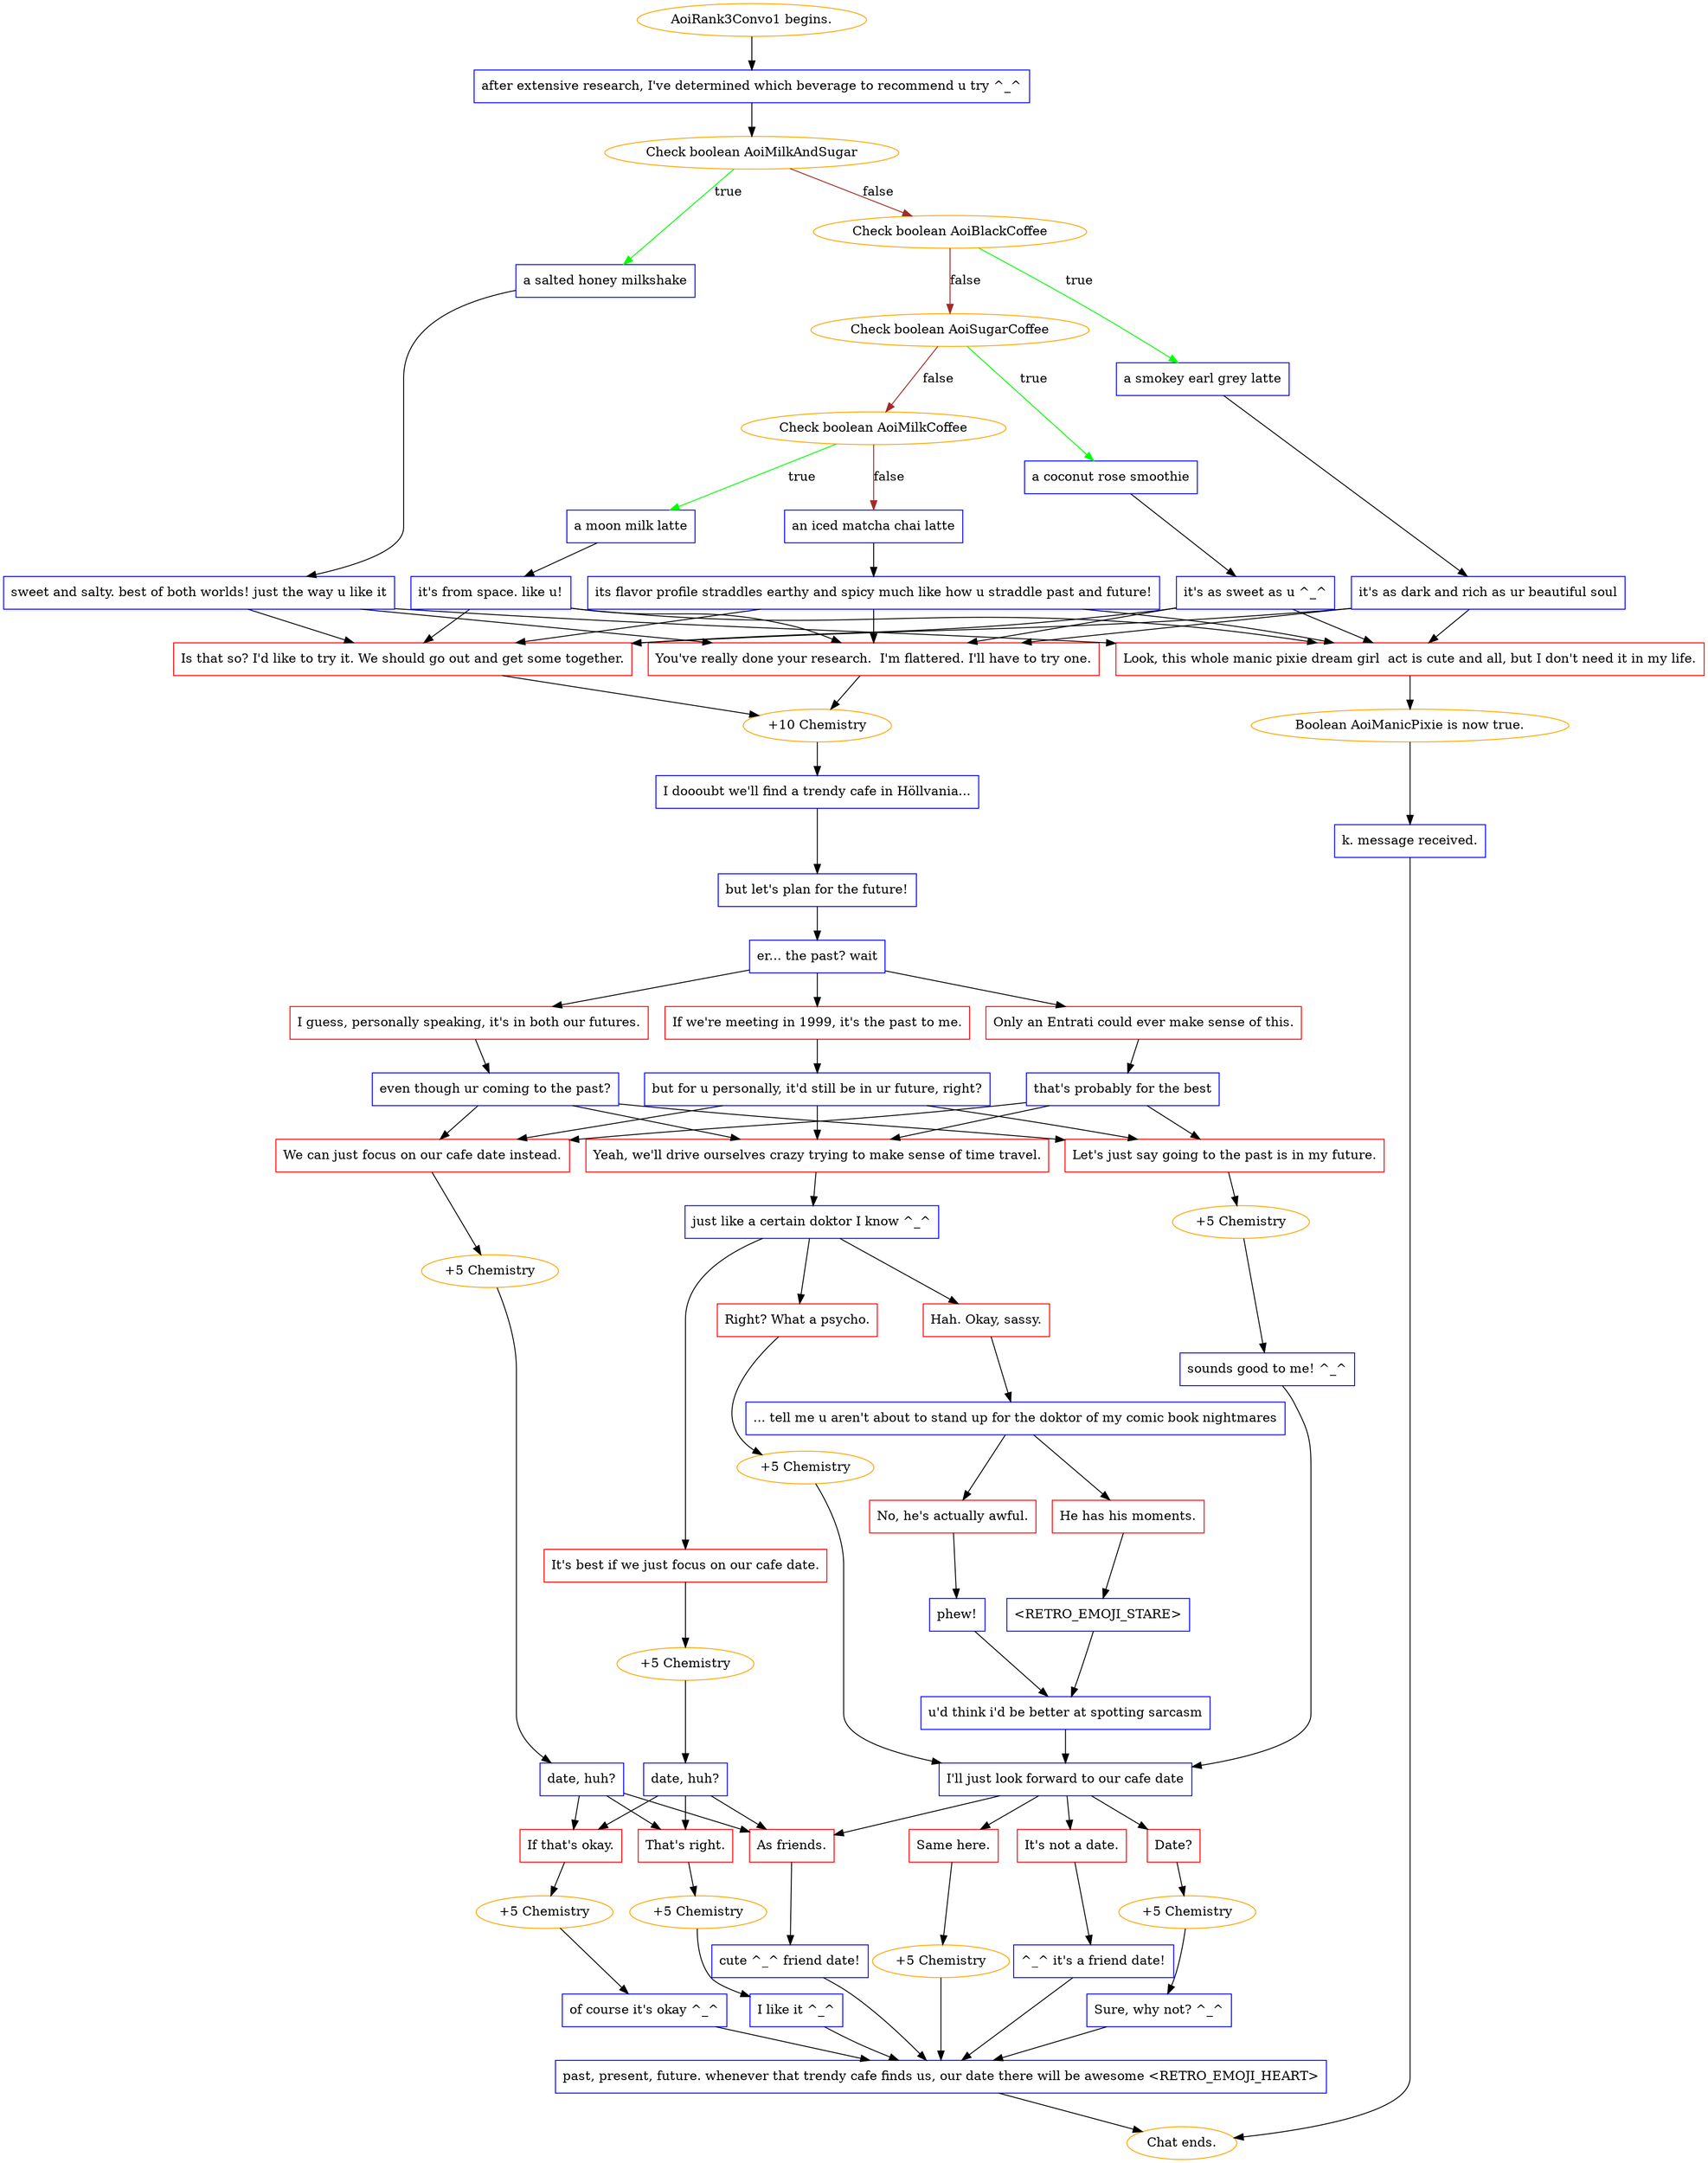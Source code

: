 digraph {
	"AoiRank3Convo1 begins." [color=orange];
		"AoiRank3Convo1 begins." -> j314467012;
	j314467012 [label="after extensive research, I've determined which beverage to recommend u try ^_^",shape=box,color=blue];
		j314467012 -> j4211444181;
	j4211444181 [label="Check boolean AoiMilkAndSugar",color=orange];
		j4211444181 -> j1941505614 [label=true,color=green];
		j4211444181 -> j859293947 [label=false,color=brown];
	j1941505614 [label="a salted honey milkshake",shape=box,color=blue];
		j1941505614 -> j2046061642;
	j859293947 [label="Check boolean AoiBlackCoffee",color=orange];
		j859293947 -> j1654148508 [label=true,color=green];
		j859293947 -> j3369786144 [label=false,color=brown];
	j2046061642 [label="sweet and salty. best of both worlds! just the way u like it",shape=box,color=blue];
		j2046061642 -> j1041773539;
		j2046061642 -> j2954858504;
		j2046061642 -> j2424111299;
	j1654148508 [label="a smokey earl grey latte",shape=box,color=blue];
		j1654148508 -> j978067201;
	j3369786144 [label="Check boolean AoiSugarCoffee",color=orange];
		j3369786144 -> j2419232183 [label=true,color=green];
		j3369786144 -> j2911908045 [label=false,color=brown];
	j1041773539 [label="You've really done your research.  I'm flattered. I'll have to try one.",shape=box,color=red];
		j1041773539 -> j2278937762;
	j2954858504 [label="Is that so? I'd like to try it. We should go out and get some together.",shape=box,color=red];
		j2954858504 -> j2278937762;
	j2424111299 [label="Look, this whole manic pixie dream girl  act is cute and all, but I don't need it in my life.",shape=box,color=red];
		j2424111299 -> j1077799004;
	j978067201 [label="it's as dark and rich as ur beautiful soul",shape=box,color=blue];
		j978067201 -> j1041773539;
		j978067201 -> j2954858504;
		j978067201 -> j2424111299;
	j2419232183 [label="a coconut rose smoothie",shape=box,color=blue];
		j2419232183 -> j3886832449;
	j2911908045 [label="Check boolean AoiMilkCoffee",color=orange];
		j2911908045 -> j3671690183 [label=true,color=green];
		j2911908045 -> j81907433 [label=false,color=brown];
	j2278937762 [label="+10 Chemistry",color=orange];
		j2278937762 -> j810044380;
	j1077799004 [label="Boolean AoiManicPixie is now true.",color=orange];
		j1077799004 -> j1421855325;
	j3886832449 [label="it's as sweet as u ^_^",shape=box,color=blue];
		j3886832449 -> j1041773539;
		j3886832449 -> j2954858504;
		j3886832449 -> j2424111299;
	j3671690183 [label="a moon milk latte",shape=box,color=blue];
		j3671690183 -> j134736542;
	j81907433 [label="an iced matcha chai latte",shape=box,color=blue];
		j81907433 -> j3454884440;
	j810044380 [label="I doooubt we'll find a trendy cafe in Höllvania...",shape=box,color=blue];
		j810044380 -> j1750716706;
	j1421855325 [label="k. message received.",shape=box,color=blue];
		j1421855325 -> "Chat ends.";
	j134736542 [label="it's from space. like u!",shape=box,color=blue];
		j134736542 -> j1041773539;
		j134736542 -> j2954858504;
		j134736542 -> j2424111299;
	j3454884440 [label="its flavor profile straddles earthy and spicy much like how u straddle past and future!",shape=box,color=blue];
		j3454884440 -> j1041773539;
		j3454884440 -> j2954858504;
		j3454884440 -> j2424111299;
	j1750716706 [label="but let's plan for the future!",shape=box,color=blue];
		j1750716706 -> j2548565043;
	"Chat ends." [color=orange];
	j2548565043 [label="er... the past? wait",shape=box,color=blue];
		j2548565043 -> j3653725410;
		j2548565043 -> j381028074;
		j2548565043 -> j339010385;
	j3653725410 [label="If we're meeting in 1999, it's the past to me.",shape=box,color=red];
		j3653725410 -> j3453265370;
	j381028074 [label="I guess, personally speaking, it's in both our futures.",shape=box,color=red];
		j381028074 -> j2954299648;
	j339010385 [label="Only an Entrati could ever make sense of this.",shape=box,color=red];
		j339010385 -> j1912339765;
	j3453265370 [label="but for u personally, it'd still be in ur future, right?",shape=box,color=blue];
		j3453265370 -> j3550591685;
		j3453265370 -> j1232452195;
		j3453265370 -> j338301853;
	j2954299648 [label="even though ur coming to the past?",shape=box,color=blue];
		j2954299648 -> j3550591685;
		j2954299648 -> j1232452195;
		j2954299648 -> j338301853;
	j1912339765 [label="that's probably for the best",shape=box,color=blue];
		j1912339765 -> j3550591685;
		j1912339765 -> j1232452195;
		j1912339765 -> j338301853;
	j3550591685 [label="Yeah, we'll drive ourselves crazy trying to make sense of time travel.",shape=box,color=red];
		j3550591685 -> j887618234;
	j1232452195 [label="Let's just say going to the past is in my future.",shape=box,color=red];
		j1232452195 -> j1629170464;
	j338301853 [label="We can just focus on our cafe date instead.",shape=box,color=red];
		j338301853 -> j1861963725;
	j887618234 [label="just like a certain doktor I know ^_^",shape=box,color=blue];
		j887618234 -> j3355747919;
		j887618234 -> j185006484;
		j887618234 -> j1872028620;
	j1629170464 [label="+5 Chemistry",color=orange];
		j1629170464 -> j2917064301;
	j1861963725 [label="+5 Chemistry",color=orange];
		j1861963725 -> j1972683234;
	j3355747919 [label="It's best if we just focus on our cafe date.",shape=box,color=red];
		j3355747919 -> j3110430112;
	j185006484 [label="Hah. Okay, sassy.",shape=box,color=red];
		j185006484 -> j925599554;
	j1872028620 [label="Right? What a psycho.",shape=box,color=red];
		j1872028620 -> j1272206362;
	j2917064301 [label="sounds good to me! ^_^",shape=box,color=blue];
		j2917064301 -> j3486050740;
	j1972683234 [label="date, huh?",shape=box,color=blue];
		j1972683234 -> j1026820290;
		j1972683234 -> j2618882742;
		j1972683234 -> j1015185534;
	j3110430112 [label="+5 Chemistry",color=orange];
		j3110430112 -> j1177159138;
	j925599554 [label="... tell me u aren't about to stand up for the doktor of my comic book nightmares",shape=box,color=blue];
		j925599554 -> j2423152674;
		j925599554 -> j2296581483;
	j1272206362 [label="+5 Chemistry",color=orange];
		j1272206362 -> j3486050740;
	j3486050740 [label="I'll just look forward to our cafe date",shape=box,color=blue];
		j3486050740 -> j362360437;
		j3486050740 -> j797295371;
		j3486050740 -> j691469826;
		j3486050740 -> j2618882742;
	j1026820290 [label="That's right.",shape=box,color=red];
		j1026820290 -> j3947868945;
	j2618882742 [label="As friends.",shape=box,color=red];
		j2618882742 -> j488056827;
	j1015185534 [label="If that's okay.",shape=box,color=red];
		j1015185534 -> j3860460893;
	j1177159138 [label="date, huh?",shape=box,color=blue];
		j1177159138 -> j1026820290;
		j1177159138 -> j2618882742;
		j1177159138 -> j1015185534;
	j2423152674 [label="He has his moments.",shape=box,color=red];
		j2423152674 -> j1761895238;
	j2296581483 [label="No, he's actually awful.",shape=box,color=red];
		j2296581483 -> j1399456390;
	j362360437 [label="Same here.",shape=box,color=red];
		j362360437 -> j667333512;
	j797295371 [label="Date?",shape=box,color=red];
		j797295371 -> j1783554971;
	j691469826 [label="It's not a date.",shape=box,color=red];
		j691469826 -> j2940211220;
	j3947868945 [label="+5 Chemistry",color=orange];
		j3947868945 -> j344457441;
	j488056827 [label="cute ^_^ friend date!",shape=box,color=blue];
		j488056827 -> j215063919;
	j3860460893 [label="+5 Chemistry",color=orange];
		j3860460893 -> j1074620296;
	j1761895238 [label="<RETRO_EMOJI_STARE>",shape=box,color=blue];
		j1761895238 -> j996220223;
	j1399456390 [label="phew!",shape=box,color=blue];
		j1399456390 -> j996220223;
	j667333512 [label="+5 Chemistry",color=orange];
		j667333512 -> j215063919;
	j1783554971 [label="+5 Chemistry",color=orange];
		j1783554971 -> j2665697601;
	j2940211220 [label="^_^ it's a friend date!",shape=box,color=blue];
		j2940211220 -> j215063919;
	j344457441 [label="I like it ^_^",shape=box,color=blue];
		j344457441 -> j215063919;
	j215063919 [label="past, present, future. whenever that trendy cafe finds us, our date there will be awesome <RETRO_EMOJI_HEART>",shape=box,color=blue];
		j215063919 -> "Chat ends.";
	j1074620296 [label="of course it's okay ^_^",shape=box,color=blue];
		j1074620296 -> j215063919;
	j996220223 [label="u'd think i'd be better at spotting sarcasm",shape=box,color=blue];
		j996220223 -> j3486050740;
	j2665697601 [label="Sure, why not? ^_^",shape=box,color=blue];
		j2665697601 -> j215063919;
}